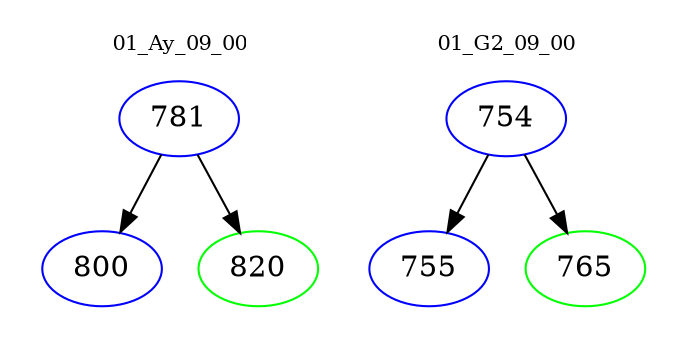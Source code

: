 digraph{
subgraph cluster_0 {
color = white
label = "01_Ay_09_00";
fontsize=10;
T0_781 [label="781", color="blue"]
T0_781 -> T0_800 [color="black"]
T0_800 [label="800", color="blue"]
T0_781 -> T0_820 [color="black"]
T0_820 [label="820", color="green"]
}
subgraph cluster_1 {
color = white
label = "01_G2_09_00";
fontsize=10;
T1_754 [label="754", color="blue"]
T1_754 -> T1_755 [color="black"]
T1_755 [label="755", color="blue"]
T1_754 -> T1_765 [color="black"]
T1_765 [label="765", color="green"]
}
}
